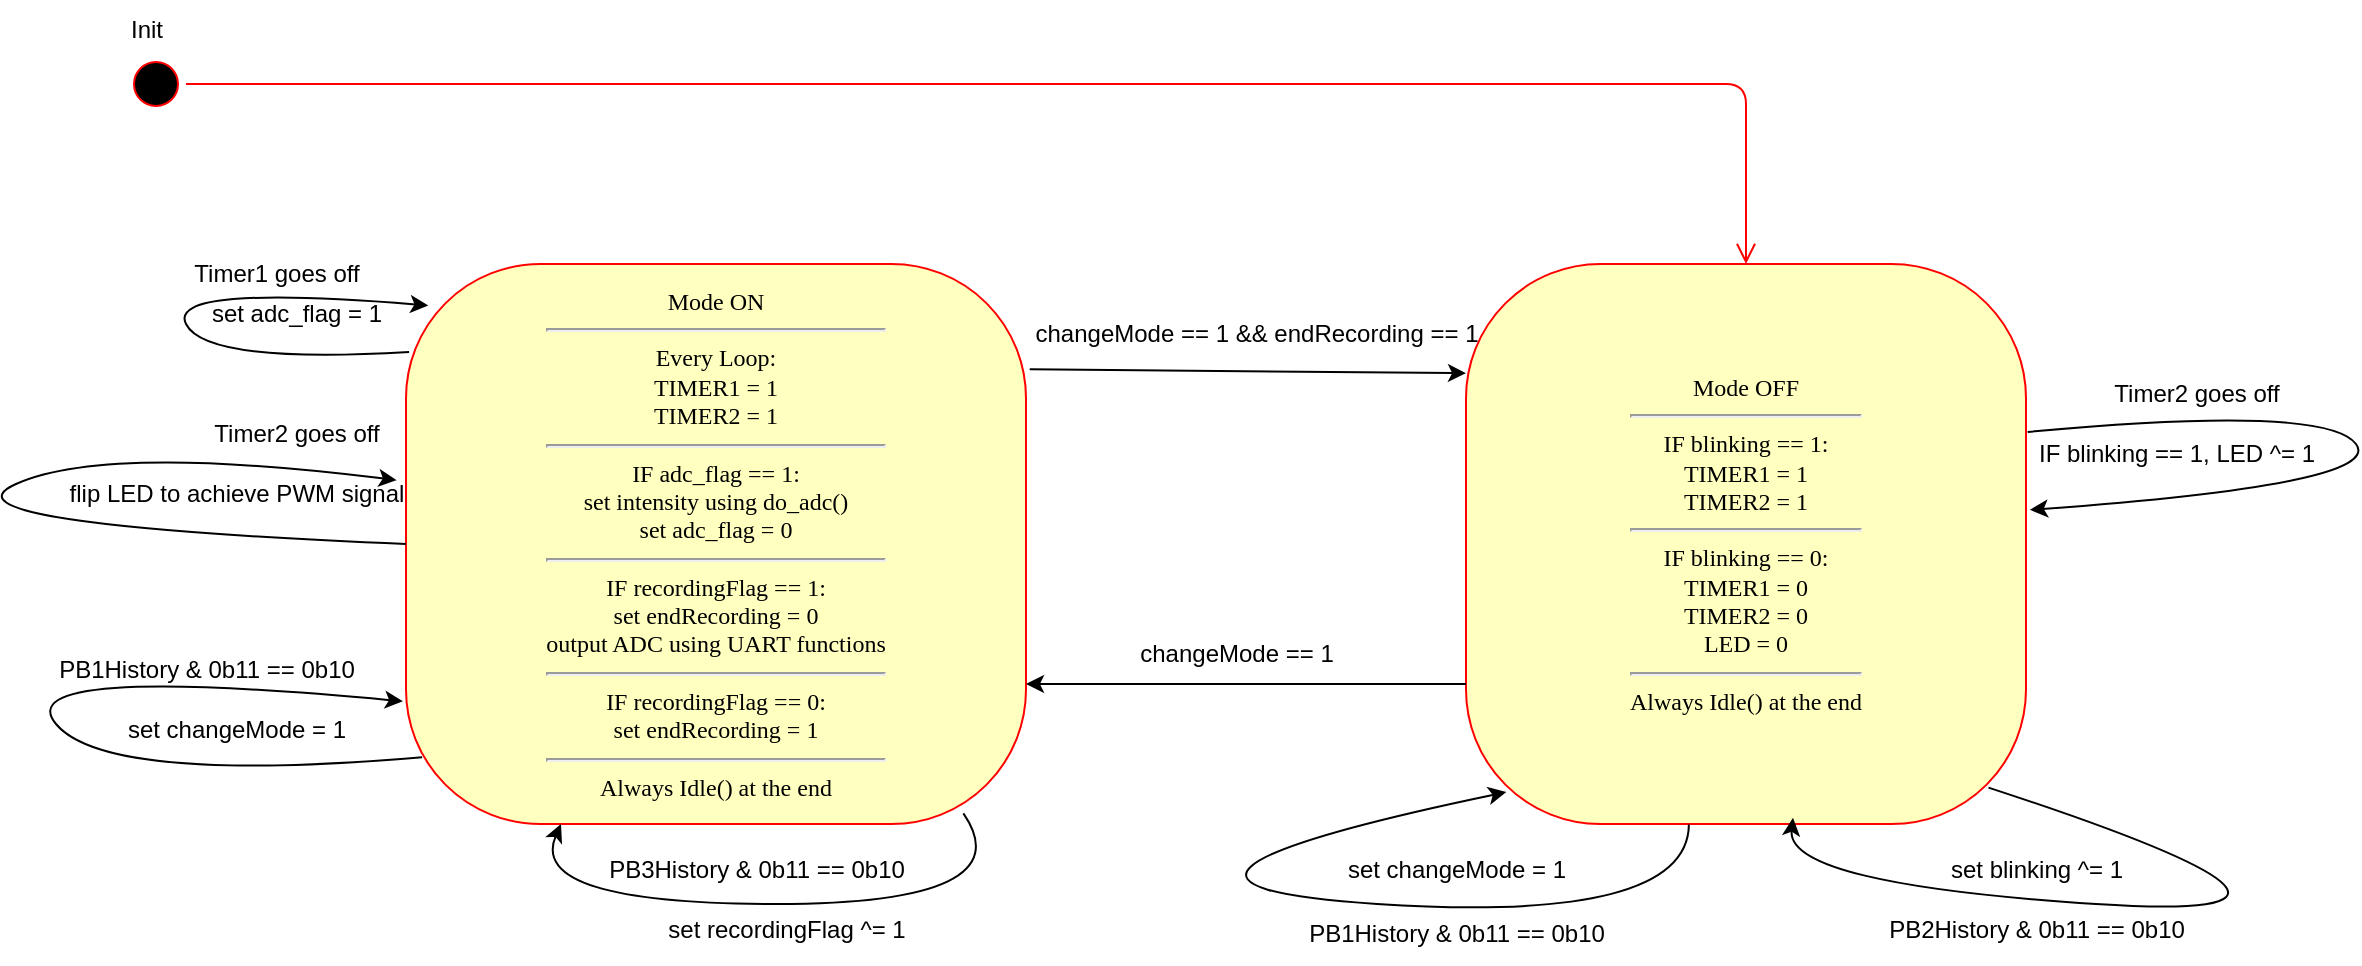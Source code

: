<mxfile version="24.7.17">
  <diagram name="Page-1" id="58cdce13-f638-feb5-8d6f-7d28b1aa9fa0">
    <mxGraphModel dx="1375" dy="1011" grid="1" gridSize="10" guides="1" tooltips="1" connect="1" arrows="1" fold="1" page="1" pageScale="1" pageWidth="1400" pageHeight="850" background="none" math="0" shadow="0">
      <root>
        <mxCell id="0" />
        <mxCell id="1" parent="0" />
        <mxCell id="382b91b5511bd0f7-1" value="" style="ellipse;html=1;shape=startState;fillColor=#000000;strokeColor=#ff0000;rounded=1;shadow=0;comic=0;labelBackgroundColor=none;fontFamily=Verdana;fontSize=12;fontColor=#000000;align=center;direction=south;" parent="1" vertex="1">
          <mxGeometry x="130" y="135" width="30" height="30" as="geometry" />
        </mxCell>
        <mxCell id="382b91b5511bd0f7-6" value="Mode ON&lt;div&gt;&lt;hr&gt;Every Loop:&lt;/div&gt;&lt;div&gt;TIMER1 = 1&lt;/div&gt;&lt;div&gt;TIMER2 = 1&lt;/div&gt;&lt;div&gt;&lt;hr&gt;&lt;/div&gt;&lt;div&gt;&lt;span style=&quot;background-color: initial;&quot;&gt;IF adc_flag == 1:&lt;/span&gt;&lt;br&gt;&lt;/div&gt;&lt;div&gt;set intensity using do_adc()&lt;/div&gt;&lt;div&gt;set adc_flag = 0&lt;/div&gt;&lt;hr&gt;&lt;div&gt;&lt;span style=&quot;background-color: initial;&quot;&gt;IF recordingFlag == 1:&lt;/span&gt;&lt;br&gt;&lt;/div&gt;&lt;div&gt;&lt;span style=&quot;background-color: initial;&quot;&gt;set endRecording = 0&lt;/span&gt;&lt;/div&gt;&lt;div&gt;output ADC using UART functions&lt;/div&gt;&lt;hr&gt;&lt;div&gt;IF recordingFlag == 0:&lt;/div&gt;&lt;div&gt;set endRecording = 1&lt;/div&gt;&lt;div&gt;&lt;hr&gt;Always Idle() at the end&lt;/div&gt;" style="rounded=1;whiteSpace=wrap;html=1;arcSize=24;fillColor=#ffffc0;strokeColor=#ff0000;shadow=0;comic=0;labelBackgroundColor=none;fontFamily=Verdana;fontSize=12;fontColor=#000000;align=center;" parent="1" vertex="1">
          <mxGeometry x="270" y="240" width="310" height="280" as="geometry" />
        </mxCell>
        <mxCell id="382b91b5511bd0f7-9" value="Mode OFF&lt;div&gt;&lt;hr&gt;IF blinking == 1:&lt;/div&gt;&lt;div&gt;TIMER1 = 1&lt;/div&gt;&lt;div&gt;TIMER2 = 1&lt;/div&gt;&lt;hr&gt;IF blinking == 0:&lt;div&gt;TIMER1 = 0&lt;/div&gt;&lt;div&gt;TIMER2 = 0&lt;/div&gt;&lt;div&gt;LED = 0&lt;/div&gt;&lt;div&gt;&lt;hr&gt;Always Idle() at the end&lt;/div&gt;" style="rounded=1;whiteSpace=wrap;html=1;arcSize=24;fillColor=#ffffc0;strokeColor=#ff0000;shadow=0;comic=0;labelBackgroundColor=none;fontFamily=Verdana;fontSize=12;fontColor=#000000;align=center;" parent="1" vertex="1">
          <mxGeometry x="800" y="240" width="280" height="280" as="geometry" />
        </mxCell>
        <mxCell id="2a3bc250acf0617d-9" style="edgeStyle=orthogonalEdgeStyle;html=1;labelBackgroundColor=none;endArrow=open;endSize=8;strokeColor=#ff0000;fontFamily=Verdana;fontSize=12;align=left;entryX=0.5;entryY=0;entryDx=0;entryDy=0;" parent="1" source="382b91b5511bd0f7-1" target="382b91b5511bd0f7-9" edge="1">
          <mxGeometry relative="1" as="geometry" />
        </mxCell>
        <mxCell id="h7HZ7wsPnS5xxdbRL_-T-1" value="Init" style="text;html=1;align=center;verticalAlign=middle;resizable=0;points=[];autosize=1;strokeColor=none;fillColor=none;" vertex="1" parent="1">
          <mxGeometry x="120" y="108" width="40" height="30" as="geometry" />
        </mxCell>
        <mxCell id="h7HZ7wsPnS5xxdbRL_-T-2" value="" style="endArrow=classic;html=1;rounded=0;exitX=1.006;exitY=0.188;exitDx=0;exitDy=0;exitPerimeter=0;entryX=0;entryY=0.195;entryDx=0;entryDy=0;entryPerimeter=0;" edge="1" parent="1" source="382b91b5511bd0f7-6" target="382b91b5511bd0f7-9">
          <mxGeometry width="50" height="50" relative="1" as="geometry">
            <mxPoint x="580" y="440" as="sourcePoint" />
            <mxPoint x="630" y="390" as="targetPoint" />
          </mxGeometry>
        </mxCell>
        <mxCell id="h7HZ7wsPnS5xxdbRL_-T-3" value="changeMode == 1 &amp;amp;&amp;amp; endRecording == 1" style="text;html=1;align=center;verticalAlign=middle;resizable=0;points=[];autosize=1;strokeColor=none;fillColor=none;" vertex="1" parent="1">
          <mxGeometry x="570" y="260" width="250" height="30" as="geometry" />
        </mxCell>
        <mxCell id="h7HZ7wsPnS5xxdbRL_-T-10" value="Timer1 goes off" style="text;html=1;align=center;verticalAlign=middle;resizable=0;points=[];autosize=1;strokeColor=none;fillColor=none;" vertex="1" parent="1">
          <mxGeometry x="150" y="230" width="110" height="30" as="geometry" />
        </mxCell>
        <mxCell id="h7HZ7wsPnS5xxdbRL_-T-11" value="Timer2 goes off" style="text;html=1;align=center;verticalAlign=middle;resizable=0;points=[];autosize=1;strokeColor=none;fillColor=none;" vertex="1" parent="1">
          <mxGeometry x="160" y="310" width="110" height="30" as="geometry" />
        </mxCell>
        <mxCell id="h7HZ7wsPnS5xxdbRL_-T-13" value="" style="curved=1;endArrow=classic;html=1;rounded=0;entryX=0.036;entryY=0.074;entryDx=0;entryDy=0;entryPerimeter=0;exitX=0.005;exitY=0.157;exitDx=0;exitDy=0;exitPerimeter=0;" edge="1" parent="1" source="382b91b5511bd0f7-6" target="382b91b5511bd0f7-6">
          <mxGeometry width="50" height="50" relative="1" as="geometry">
            <mxPoint x="180" y="310" as="sourcePoint" />
            <mxPoint x="230" y="260" as="targetPoint" />
            <Array as="points">
              <mxPoint x="170" y="290" />
              <mxPoint x="150" y="250" />
            </Array>
          </mxGeometry>
        </mxCell>
        <mxCell id="h7HZ7wsPnS5xxdbRL_-T-14" value="" style="curved=1;endArrow=classic;html=1;rounded=0;entryX=-0.015;entryY=0.386;entryDx=0;entryDy=0;entryPerimeter=0;exitX=0;exitY=0.5;exitDx=0;exitDy=0;" edge="1" parent="1" source="382b91b5511bd0f7-6" target="382b91b5511bd0f7-6">
          <mxGeometry width="50" height="50" relative="1" as="geometry">
            <mxPoint x="160" y="390" as="sourcePoint" />
            <mxPoint x="210" y="340" as="targetPoint" />
            <Array as="points">
              <mxPoint x="30" y="370" />
              <mxPoint x="120" y="330" />
            </Array>
          </mxGeometry>
        </mxCell>
        <mxCell id="h7HZ7wsPnS5xxdbRL_-T-15" value="PB1History &amp;amp; 0b11 == 0b10" style="text;html=1;align=center;verticalAlign=middle;resizable=0;points=[];autosize=1;strokeColor=none;fillColor=none;" vertex="1" parent="1">
          <mxGeometry x="85" y="428" width="170" height="30" as="geometry" />
        </mxCell>
        <mxCell id="h7HZ7wsPnS5xxdbRL_-T-16" value="set changeMode = 1" style="text;html=1;align=center;verticalAlign=middle;resizable=0;points=[];autosize=1;strokeColor=none;fillColor=none;" vertex="1" parent="1">
          <mxGeometry x="120" y="458" width="130" height="30" as="geometry" />
        </mxCell>
        <mxCell id="h7HZ7wsPnS5xxdbRL_-T-17" value="" style="curved=1;endArrow=classic;html=1;rounded=0;entryX=-0.005;entryY=0.781;entryDx=0;entryDy=0;entryPerimeter=0;exitX=0.026;exitY=0.881;exitDx=0;exitDy=0;exitPerimeter=0;" edge="1" parent="1" source="382b91b5511bd0f7-6" target="382b91b5511bd0f7-6">
          <mxGeometry width="50" height="50" relative="1" as="geometry">
            <mxPoint x="80" y="510" as="sourcePoint" />
            <mxPoint x="130" y="460" as="targetPoint" />
            <Array as="points">
              <mxPoint x="120" y="500" />
              <mxPoint x="70" y="440" />
            </Array>
          </mxGeometry>
        </mxCell>
        <mxCell id="h7HZ7wsPnS5xxdbRL_-T-21" value="PB3History &amp;amp; 0b11 == 0b10" style="text;html=1;align=center;verticalAlign=middle;resizable=0;points=[];autosize=1;strokeColor=none;fillColor=none;" vertex="1" parent="1">
          <mxGeometry x="360" y="528" width="170" height="30" as="geometry" />
        </mxCell>
        <mxCell id="h7HZ7wsPnS5xxdbRL_-T-23" value="set recordingFlag ^= 1" style="text;html=1;align=center;verticalAlign=middle;resizable=0;points=[];autosize=1;strokeColor=none;fillColor=none;" vertex="1" parent="1">
          <mxGeometry x="390" y="558" width="140" height="30" as="geometry" />
        </mxCell>
        <mxCell id="h7HZ7wsPnS5xxdbRL_-T-26" value="" style="curved=1;endArrow=classic;html=1;rounded=0;entryX=0.25;entryY=1;entryDx=0;entryDy=0;exitX=0.899;exitY=0.981;exitDx=0;exitDy=0;exitPerimeter=0;" edge="1" parent="1" source="382b91b5511bd0f7-6" target="382b91b5511bd0f7-6">
          <mxGeometry width="50" height="50" relative="1" as="geometry">
            <mxPoint x="320" y="630" as="sourcePoint" />
            <mxPoint x="370" y="580" as="targetPoint" />
            <Array as="points">
              <mxPoint x="580" y="560" />
              <mxPoint x="330" y="560" />
            </Array>
          </mxGeometry>
        </mxCell>
        <mxCell id="h7HZ7wsPnS5xxdbRL_-T-27" value="" style="endArrow=classic;html=1;rounded=0;entryX=1;entryY=0.75;entryDx=0;entryDy=0;exitX=0;exitY=0.75;exitDx=0;exitDy=0;" edge="1" parent="1" source="382b91b5511bd0f7-9" target="382b91b5511bd0f7-6">
          <mxGeometry width="50" height="50" relative="1" as="geometry">
            <mxPoint x="650" y="520" as="sourcePoint" />
            <mxPoint x="700" y="470" as="targetPoint" />
          </mxGeometry>
        </mxCell>
        <mxCell id="h7HZ7wsPnS5xxdbRL_-T-28" value="changeMode == 1" style="text;html=1;align=center;verticalAlign=middle;resizable=0;points=[];autosize=1;strokeColor=none;fillColor=none;" vertex="1" parent="1">
          <mxGeometry x="625" y="420" width="120" height="30" as="geometry" />
        </mxCell>
        <mxCell id="h7HZ7wsPnS5xxdbRL_-T-36" value="PB1History &amp;amp; 0b11 == 0b10" style="text;html=1;align=center;verticalAlign=middle;resizable=0;points=[];autosize=1;strokeColor=none;fillColor=none;" vertex="1" parent="1">
          <mxGeometry x="710" y="560" width="170" height="30" as="geometry" />
        </mxCell>
        <mxCell id="h7HZ7wsPnS5xxdbRL_-T-38" value="set changeMode = 1" style="text;html=1;align=center;verticalAlign=middle;resizable=0;points=[];autosize=1;strokeColor=none;fillColor=none;" vertex="1" parent="1">
          <mxGeometry x="730" y="528" width="130" height="30" as="geometry" />
        </mxCell>
        <mxCell id="h7HZ7wsPnS5xxdbRL_-T-39" value="PB2History &amp;amp; 0b11 == 0b10" style="text;html=1;align=center;verticalAlign=middle;resizable=0;points=[];autosize=1;strokeColor=none;fillColor=none;" vertex="1" parent="1">
          <mxGeometry x="1000" y="558" width="170" height="30" as="geometry" />
        </mxCell>
        <mxCell id="h7HZ7wsPnS5xxdbRL_-T-40" value="set blinking ^= 1" style="text;html=1;align=center;verticalAlign=middle;resizable=0;points=[];autosize=1;strokeColor=none;fillColor=none;" vertex="1" parent="1">
          <mxGeometry x="1030" y="528" width="110" height="30" as="geometry" />
        </mxCell>
        <mxCell id="h7HZ7wsPnS5xxdbRL_-T-41" value="" style="curved=1;endArrow=classic;html=1;rounded=0;entryX=0.072;entryY=0.943;entryDx=0;entryDy=0;entryPerimeter=0;exitX=0.398;exitY=1.001;exitDx=0;exitDy=0;exitPerimeter=0;" edge="1" parent="1" source="382b91b5511bd0f7-9" target="382b91b5511bd0f7-9">
          <mxGeometry width="50" height="50" relative="1" as="geometry">
            <mxPoint x="680" y="550" as="sourcePoint" />
            <mxPoint x="730" y="500" as="targetPoint" />
            <Array as="points">
              <mxPoint x="911" y="570" />
              <mxPoint x="600" y="550" />
            </Array>
          </mxGeometry>
        </mxCell>
        <mxCell id="h7HZ7wsPnS5xxdbRL_-T-42" value="" style="curved=1;endArrow=classic;html=1;rounded=0;entryX=0.584;entryY=0.989;entryDx=0;entryDy=0;entryPerimeter=0;exitX=0.933;exitY=0.935;exitDx=0;exitDy=0;exitPerimeter=0;" edge="1" parent="1" source="382b91b5511bd0f7-9" target="382b91b5511bd0f7-9">
          <mxGeometry width="50" height="50" relative="1" as="geometry">
            <mxPoint x="920" y="600" as="sourcePoint" />
            <mxPoint x="970" y="550" as="targetPoint" />
            <Array as="points">
              <mxPoint x="1270" y="570" />
              <mxPoint x="960" y="550" />
            </Array>
          </mxGeometry>
        </mxCell>
        <mxCell id="h7HZ7wsPnS5xxdbRL_-T-44" value="Timer2 goes off" style="text;html=1;align=center;verticalAlign=middle;resizable=0;points=[];autosize=1;strokeColor=none;fillColor=none;" vertex="1" parent="1">
          <mxGeometry x="1110" y="290" width="110" height="30" as="geometry" />
        </mxCell>
        <mxCell id="h7HZ7wsPnS5xxdbRL_-T-46" value="" style="curved=1;endArrow=classic;html=1;rounded=0;entryX=1.007;entryY=0.439;entryDx=0;entryDy=0;entryPerimeter=0;exitX=1.003;exitY=0.3;exitDx=0;exitDy=0;exitPerimeter=0;" edge="1" parent="1" source="382b91b5511bd0f7-9" target="382b91b5511bd0f7-9">
          <mxGeometry width="50" height="50" relative="1" as="geometry">
            <mxPoint x="1220" y="350" as="sourcePoint" />
            <mxPoint x="1270" y="300" as="targetPoint" />
            <Array as="points">
              <mxPoint x="1230" y="310" />
              <mxPoint x="1260" y="350" />
            </Array>
          </mxGeometry>
        </mxCell>
        <mxCell id="h7HZ7wsPnS5xxdbRL_-T-47" value="set adc_flag = 1" style="text;html=1;align=center;verticalAlign=middle;resizable=0;points=[];autosize=1;strokeColor=none;fillColor=none;" vertex="1" parent="1">
          <mxGeometry x="160" y="250" width="110" height="30" as="geometry" />
        </mxCell>
        <mxCell id="h7HZ7wsPnS5xxdbRL_-T-48" value="flip LED to achieve PWM signal" style="text;html=1;align=center;verticalAlign=middle;resizable=0;points=[];autosize=1;strokeColor=none;fillColor=none;" vertex="1" parent="1">
          <mxGeometry x="90" y="340" width="190" height="30" as="geometry" />
        </mxCell>
        <mxCell id="h7HZ7wsPnS5xxdbRL_-T-51" value="IF blinking == 1, LED ^= 1" style="text;html=1;align=center;verticalAlign=middle;resizable=0;points=[];autosize=1;strokeColor=none;fillColor=none;" vertex="1" parent="1">
          <mxGeometry x="1075" y="320" width="160" height="30" as="geometry" />
        </mxCell>
      </root>
    </mxGraphModel>
  </diagram>
</mxfile>
